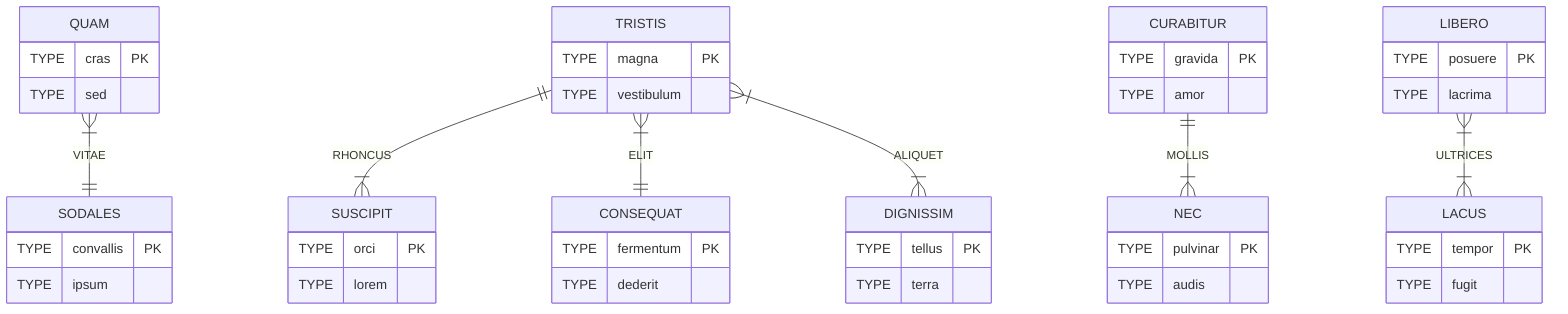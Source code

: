 erDiagram
  %% Generated by Mocodo 4.0.2
  SUSCIPIT {
    TYPE orci PK
    TYPE lorem
  }
  SODALES {
    TYPE convallis PK
    TYPE ipsum
  }
  QUAM {
    TYPE cras PK
    TYPE sed
  }
  CONSEQUAT {
    TYPE fermentum PK
    TYPE dederit
  }
  TRISTIS {
    TYPE magna PK
    TYPE vestibulum
  }
  NEC {
    TYPE pulvinar PK
    TYPE audis
  }
  CURABITUR {
    TYPE gravida PK
    TYPE amor
  }
  DIGNISSIM {
    TYPE tellus PK
    TYPE terra
  }
  LACUS {
    TYPE tempor PK
    TYPE fugit
  }
  LIBERO {
    TYPE posuere PK
    TYPE lacrima
  }
  TRISTIS ||--|{ SUSCIPIT: RHONCUS
  QUAM }|--|| SODALES: VITAE
  TRISTIS }|--|| CONSEQUAT: ELIT
  CURABITUR ||--|{ NEC: MOLLIS
  TRISTIS }|--|{ DIGNISSIM: ALIQUET
  LIBERO }|--|{ LACUS: ULTRICES